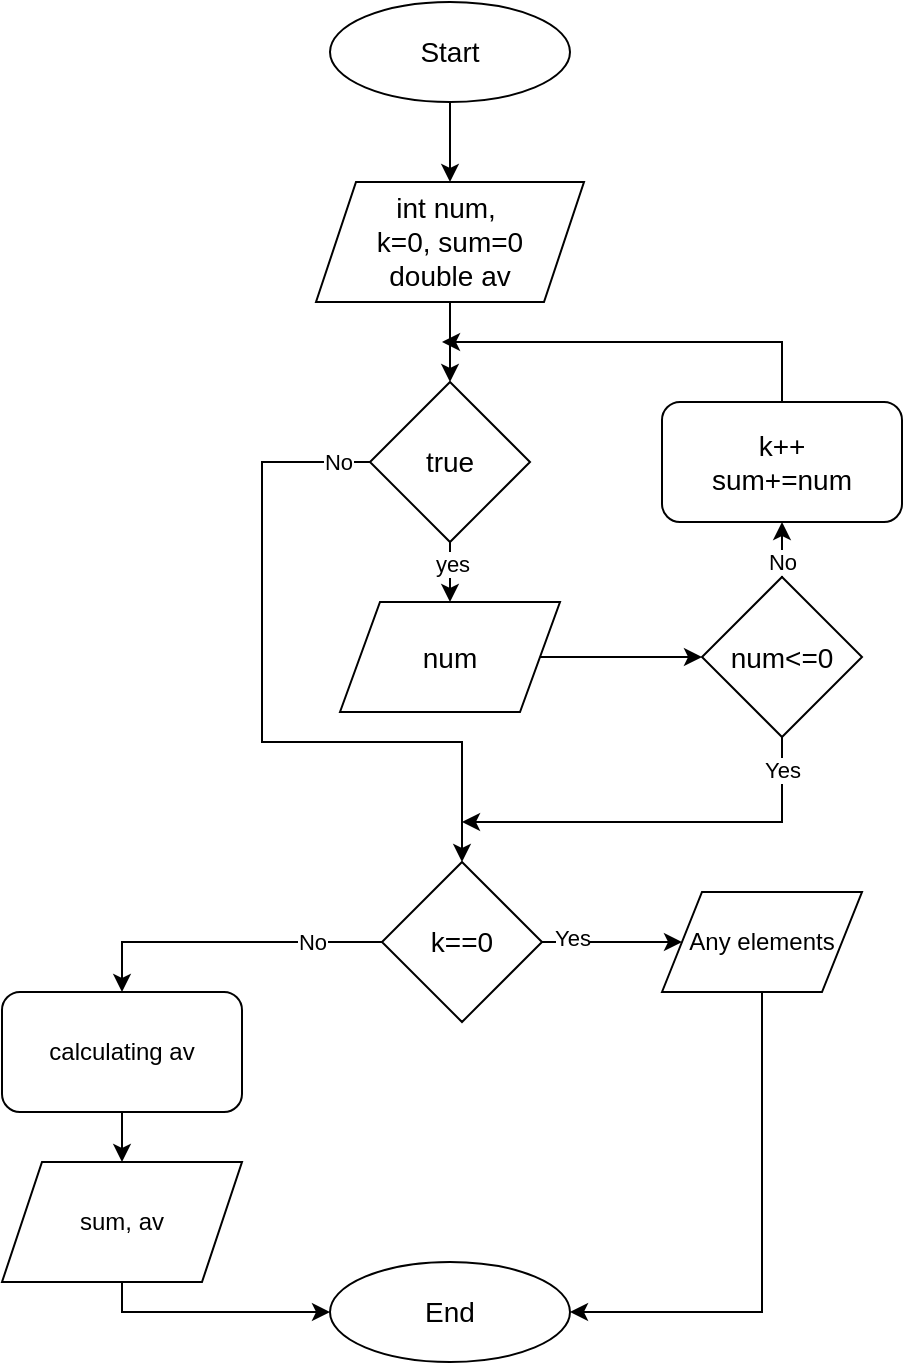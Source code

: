 <mxfile version="24.8.6">
  <diagram name="Сторінка-1" id="s57qLDWaNEmjG8DpB6Da">
    <mxGraphModel dx="1313" dy="663" grid="1" gridSize="10" guides="1" tooltips="1" connect="1" arrows="1" fold="1" page="1" pageScale="1" pageWidth="827" pageHeight="1169" math="0" shadow="0">
      <root>
        <mxCell id="0" />
        <mxCell id="1" parent="0" />
        <mxCell id="wv-OZGlbjTZXL0bCP582-1" value="&lt;font style=&quot;font-size: 14px;&quot;&gt;End&lt;/font&gt;" style="ellipse;whiteSpace=wrap;html=1;" vertex="1" parent="1">
          <mxGeometry x="354" y="670" width="120" height="50" as="geometry" />
        </mxCell>
        <mxCell id="wv-OZGlbjTZXL0bCP582-2" style="edgeStyle=orthogonalEdgeStyle;rounded=0;orthogonalLoop=1;jettySize=auto;html=1;exitX=0.5;exitY=1;exitDx=0;exitDy=0;entryX=0.5;entryY=0;entryDx=0;entryDy=0;" edge="1" parent="1" source="wv-OZGlbjTZXL0bCP582-3" target="wv-OZGlbjTZXL0bCP582-5">
          <mxGeometry relative="1" as="geometry">
            <mxPoint x="414" y="130" as="targetPoint" />
          </mxGeometry>
        </mxCell>
        <mxCell id="wv-OZGlbjTZXL0bCP582-3" value="&lt;font style=&quot;font-size: 14px;&quot;&gt;Start&lt;/font&gt;" style="ellipse;whiteSpace=wrap;html=1;" vertex="1" parent="1">
          <mxGeometry x="354" y="40" width="120" height="50" as="geometry" />
        </mxCell>
        <mxCell id="wv-OZGlbjTZXL0bCP582-20" style="edgeStyle=orthogonalEdgeStyle;rounded=0;orthogonalLoop=1;jettySize=auto;html=1;exitX=0.5;exitY=1;exitDx=0;exitDy=0;entryX=0.5;entryY=0;entryDx=0;entryDy=0;" edge="1" parent="1" source="wv-OZGlbjTZXL0bCP582-5" target="wv-OZGlbjTZXL0bCP582-19">
          <mxGeometry relative="1" as="geometry" />
        </mxCell>
        <mxCell id="wv-OZGlbjTZXL0bCP582-5" value="&lt;span style=&quot;font-size: 14px;&quot;&gt;int num,&amp;nbsp;&lt;/span&gt;&lt;div&gt;&lt;span style=&quot;font-size: 14px;&quot;&gt;k=0, sum=0&lt;/span&gt;&lt;/div&gt;&lt;div&gt;&lt;span style=&quot;font-size: 14px;&quot;&gt;double av&lt;/span&gt;&lt;/div&gt;" style="shape=parallelogram;perimeter=parallelogramPerimeter;whiteSpace=wrap;html=1;fixedSize=1;" vertex="1" parent="1">
          <mxGeometry x="347" y="130" width="134" height="60" as="geometry" />
        </mxCell>
        <mxCell id="wv-OZGlbjTZXL0bCP582-22" style="edgeStyle=orthogonalEdgeStyle;rounded=0;orthogonalLoop=1;jettySize=auto;html=1;exitX=0.5;exitY=1;exitDx=0;exitDy=0;entryX=0.5;entryY=0;entryDx=0;entryDy=0;" edge="1" parent="1" source="wv-OZGlbjTZXL0bCP582-19" target="wv-OZGlbjTZXL0bCP582-21">
          <mxGeometry relative="1" as="geometry" />
        </mxCell>
        <mxCell id="wv-OZGlbjTZXL0bCP582-25" value="yes" style="edgeLabel;html=1;align=center;verticalAlign=middle;resizable=0;points=[];" vertex="1" connectable="0" parent="wv-OZGlbjTZXL0bCP582-22">
          <mxGeometry x="-0.293" y="1" relative="1" as="geometry">
            <mxPoint as="offset" />
          </mxGeometry>
        </mxCell>
        <mxCell id="wv-OZGlbjTZXL0bCP582-30" style="edgeStyle=orthogonalEdgeStyle;rounded=0;orthogonalLoop=1;jettySize=auto;html=1;exitX=0;exitY=0.5;exitDx=0;exitDy=0;entryX=0.5;entryY=0;entryDx=0;entryDy=0;" edge="1" parent="1" source="wv-OZGlbjTZXL0bCP582-19" target="wv-OZGlbjTZXL0bCP582-36">
          <mxGeometry relative="1" as="geometry">
            <mxPoint x="420" y="480" as="targetPoint" />
            <Array as="points">
              <mxPoint x="320" y="270" />
              <mxPoint x="320" y="410" />
              <mxPoint x="420" y="410" />
            </Array>
          </mxGeometry>
        </mxCell>
        <mxCell id="wv-OZGlbjTZXL0bCP582-32" value="No" style="edgeLabel;html=1;align=center;verticalAlign=middle;resizable=0;points=[];" vertex="1" connectable="0" parent="wv-OZGlbjTZXL0bCP582-30">
          <mxGeometry x="-0.907" relative="1" as="geometry">
            <mxPoint as="offset" />
          </mxGeometry>
        </mxCell>
        <mxCell id="wv-OZGlbjTZXL0bCP582-19" value="&lt;font style=&quot;font-size: 14px;&quot;&gt;true&lt;/font&gt;" style="rhombus;whiteSpace=wrap;html=1;" vertex="1" parent="1">
          <mxGeometry x="374" y="230" width="80" height="80" as="geometry" />
        </mxCell>
        <mxCell id="wv-OZGlbjTZXL0bCP582-24" style="edgeStyle=orthogonalEdgeStyle;rounded=0;orthogonalLoop=1;jettySize=auto;html=1;exitX=1;exitY=0.5;exitDx=0;exitDy=0;entryX=0;entryY=0.5;entryDx=0;entryDy=0;" edge="1" parent="1" source="wv-OZGlbjTZXL0bCP582-21" target="wv-OZGlbjTZXL0bCP582-23">
          <mxGeometry relative="1" as="geometry" />
        </mxCell>
        <mxCell id="wv-OZGlbjTZXL0bCP582-21" value="&lt;font style=&quot;font-size: 14px;&quot;&gt;num&lt;/font&gt;" style="shape=parallelogram;perimeter=parallelogramPerimeter;whiteSpace=wrap;html=1;fixedSize=1;" vertex="1" parent="1">
          <mxGeometry x="359" y="340" width="110" height="55" as="geometry" />
        </mxCell>
        <mxCell id="wv-OZGlbjTZXL0bCP582-27" style="edgeStyle=orthogonalEdgeStyle;rounded=0;orthogonalLoop=1;jettySize=auto;html=1;exitX=0.5;exitY=0;exitDx=0;exitDy=0;entryX=0.5;entryY=1;entryDx=0;entryDy=0;" edge="1" parent="1" source="wv-OZGlbjTZXL0bCP582-23" target="wv-OZGlbjTZXL0bCP582-26">
          <mxGeometry relative="1" as="geometry" />
        </mxCell>
        <mxCell id="wv-OZGlbjTZXL0bCP582-33" value="No" style="edgeLabel;html=1;align=center;verticalAlign=middle;resizable=0;points=[];" vertex="1" connectable="0" parent="wv-OZGlbjTZXL0bCP582-27">
          <mxGeometry x="-0.113" relative="1" as="geometry">
            <mxPoint y="4" as="offset" />
          </mxGeometry>
        </mxCell>
        <mxCell id="wv-OZGlbjTZXL0bCP582-31" style="edgeStyle=orthogonalEdgeStyle;rounded=0;orthogonalLoop=1;jettySize=auto;html=1;exitX=0.5;exitY=1;exitDx=0;exitDy=0;" edge="1" parent="1" source="wv-OZGlbjTZXL0bCP582-23">
          <mxGeometry relative="1" as="geometry">
            <mxPoint x="420" y="450.0" as="targetPoint" />
            <Array as="points">
              <mxPoint x="580" y="450" />
            </Array>
          </mxGeometry>
        </mxCell>
        <mxCell id="wv-OZGlbjTZXL0bCP582-34" value="Yes" style="edgeLabel;html=1;align=center;verticalAlign=middle;resizable=0;points=[];" vertex="1" connectable="0" parent="wv-OZGlbjTZXL0bCP582-31">
          <mxGeometry x="-0.843" relative="1" as="geometry">
            <mxPoint as="offset" />
          </mxGeometry>
        </mxCell>
        <mxCell id="wv-OZGlbjTZXL0bCP582-23" value="&lt;font style=&quot;font-size: 14px;&quot;&gt;num&amp;lt;=0&lt;/font&gt;" style="rhombus;whiteSpace=wrap;html=1;" vertex="1" parent="1">
          <mxGeometry x="540" y="327.5" width="80" height="80" as="geometry" />
        </mxCell>
        <mxCell id="wv-OZGlbjTZXL0bCP582-29" style="edgeStyle=orthogonalEdgeStyle;rounded=0;orthogonalLoop=1;jettySize=auto;html=1;exitX=0.5;exitY=0;exitDx=0;exitDy=0;" edge="1" parent="1" source="wv-OZGlbjTZXL0bCP582-26">
          <mxGeometry relative="1" as="geometry">
            <mxPoint x="410" y="210" as="targetPoint" />
            <Array as="points">
              <mxPoint x="580" y="210" />
            </Array>
          </mxGeometry>
        </mxCell>
        <mxCell id="wv-OZGlbjTZXL0bCP582-26" value="&lt;font style=&quot;font-size: 14px;&quot;&gt;k++&lt;/font&gt;&lt;div style=&quot;font-size: 14px;&quot;&gt;&lt;font style=&quot;font-size: 14px;&quot;&gt;sum+=num&lt;/font&gt;&lt;/div&gt;" style="rounded=1;whiteSpace=wrap;html=1;" vertex="1" parent="1">
          <mxGeometry x="520" y="240" width="120" height="60" as="geometry" />
        </mxCell>
        <mxCell id="wv-OZGlbjTZXL0bCP582-38" style="edgeStyle=orthogonalEdgeStyle;rounded=0;orthogonalLoop=1;jettySize=auto;html=1;exitX=1;exitY=0.5;exitDx=0;exitDy=0;entryX=0;entryY=0.5;entryDx=0;entryDy=0;" edge="1" parent="1" source="wv-OZGlbjTZXL0bCP582-36" target="wv-OZGlbjTZXL0bCP582-37">
          <mxGeometry relative="1" as="geometry" />
        </mxCell>
        <mxCell id="wv-OZGlbjTZXL0bCP582-40" value="Yes" style="edgeLabel;html=1;align=center;verticalAlign=middle;resizable=0;points=[];" vertex="1" connectable="0" parent="wv-OZGlbjTZXL0bCP582-38">
          <mxGeometry x="-0.584" y="2" relative="1" as="geometry">
            <mxPoint as="offset" />
          </mxGeometry>
        </mxCell>
        <mxCell id="wv-OZGlbjTZXL0bCP582-42" style="edgeStyle=orthogonalEdgeStyle;rounded=0;orthogonalLoop=1;jettySize=auto;html=1;exitX=0;exitY=0.5;exitDx=0;exitDy=0;entryX=0.5;entryY=0;entryDx=0;entryDy=0;" edge="1" parent="1" source="wv-OZGlbjTZXL0bCP582-36" target="wv-OZGlbjTZXL0bCP582-41">
          <mxGeometry relative="1" as="geometry" />
        </mxCell>
        <mxCell id="wv-OZGlbjTZXL0bCP582-46" value="No" style="edgeLabel;html=1;align=center;verticalAlign=middle;resizable=0;points=[];" vertex="1" connectable="0" parent="wv-OZGlbjTZXL0bCP582-42">
          <mxGeometry x="-0.558" relative="1" as="geometry">
            <mxPoint x="-1" as="offset" />
          </mxGeometry>
        </mxCell>
        <mxCell id="wv-OZGlbjTZXL0bCP582-36" value="&lt;font style=&quot;font-size: 14px;&quot;&gt;k==0&lt;/font&gt;" style="rhombus;whiteSpace=wrap;html=1;" vertex="1" parent="1">
          <mxGeometry x="380" y="470" width="80" height="80" as="geometry" />
        </mxCell>
        <mxCell id="wv-OZGlbjTZXL0bCP582-39" style="edgeStyle=orthogonalEdgeStyle;rounded=0;orthogonalLoop=1;jettySize=auto;html=1;exitX=0.5;exitY=1;exitDx=0;exitDy=0;entryX=1;entryY=0.5;entryDx=0;entryDy=0;" edge="1" parent="1" source="wv-OZGlbjTZXL0bCP582-37" target="wv-OZGlbjTZXL0bCP582-1">
          <mxGeometry relative="1" as="geometry" />
        </mxCell>
        <mxCell id="wv-OZGlbjTZXL0bCP582-37" value="&lt;font style=&quot;font-size: 12px;&quot;&gt;Any elements&lt;/font&gt;" style="shape=parallelogram;perimeter=parallelogramPerimeter;whiteSpace=wrap;html=1;fixedSize=1;" vertex="1" parent="1">
          <mxGeometry x="520" y="485" width="100" height="50" as="geometry" />
        </mxCell>
        <mxCell id="wv-OZGlbjTZXL0bCP582-44" style="edgeStyle=orthogonalEdgeStyle;rounded=0;orthogonalLoop=1;jettySize=auto;html=1;exitX=0.5;exitY=1;exitDx=0;exitDy=0;entryX=0.5;entryY=0;entryDx=0;entryDy=0;" edge="1" parent="1" source="wv-OZGlbjTZXL0bCP582-41" target="wv-OZGlbjTZXL0bCP582-43">
          <mxGeometry relative="1" as="geometry" />
        </mxCell>
        <mxCell id="wv-OZGlbjTZXL0bCP582-41" value="calculating av" style="rounded=1;whiteSpace=wrap;html=1;" vertex="1" parent="1">
          <mxGeometry x="190" y="535" width="120" height="60" as="geometry" />
        </mxCell>
        <mxCell id="wv-OZGlbjTZXL0bCP582-45" style="edgeStyle=orthogonalEdgeStyle;rounded=0;orthogonalLoop=1;jettySize=auto;html=1;exitX=0.5;exitY=1;exitDx=0;exitDy=0;entryX=0;entryY=0.5;entryDx=0;entryDy=0;" edge="1" parent="1" source="wv-OZGlbjTZXL0bCP582-43" target="wv-OZGlbjTZXL0bCP582-1">
          <mxGeometry relative="1" as="geometry">
            <Array as="points">
              <mxPoint x="250" y="695" />
            </Array>
          </mxGeometry>
        </mxCell>
        <mxCell id="wv-OZGlbjTZXL0bCP582-43" value="sum, av" style="shape=parallelogram;perimeter=parallelogramPerimeter;whiteSpace=wrap;html=1;fixedSize=1;" vertex="1" parent="1">
          <mxGeometry x="190" y="620" width="120" height="60" as="geometry" />
        </mxCell>
      </root>
    </mxGraphModel>
  </diagram>
</mxfile>
